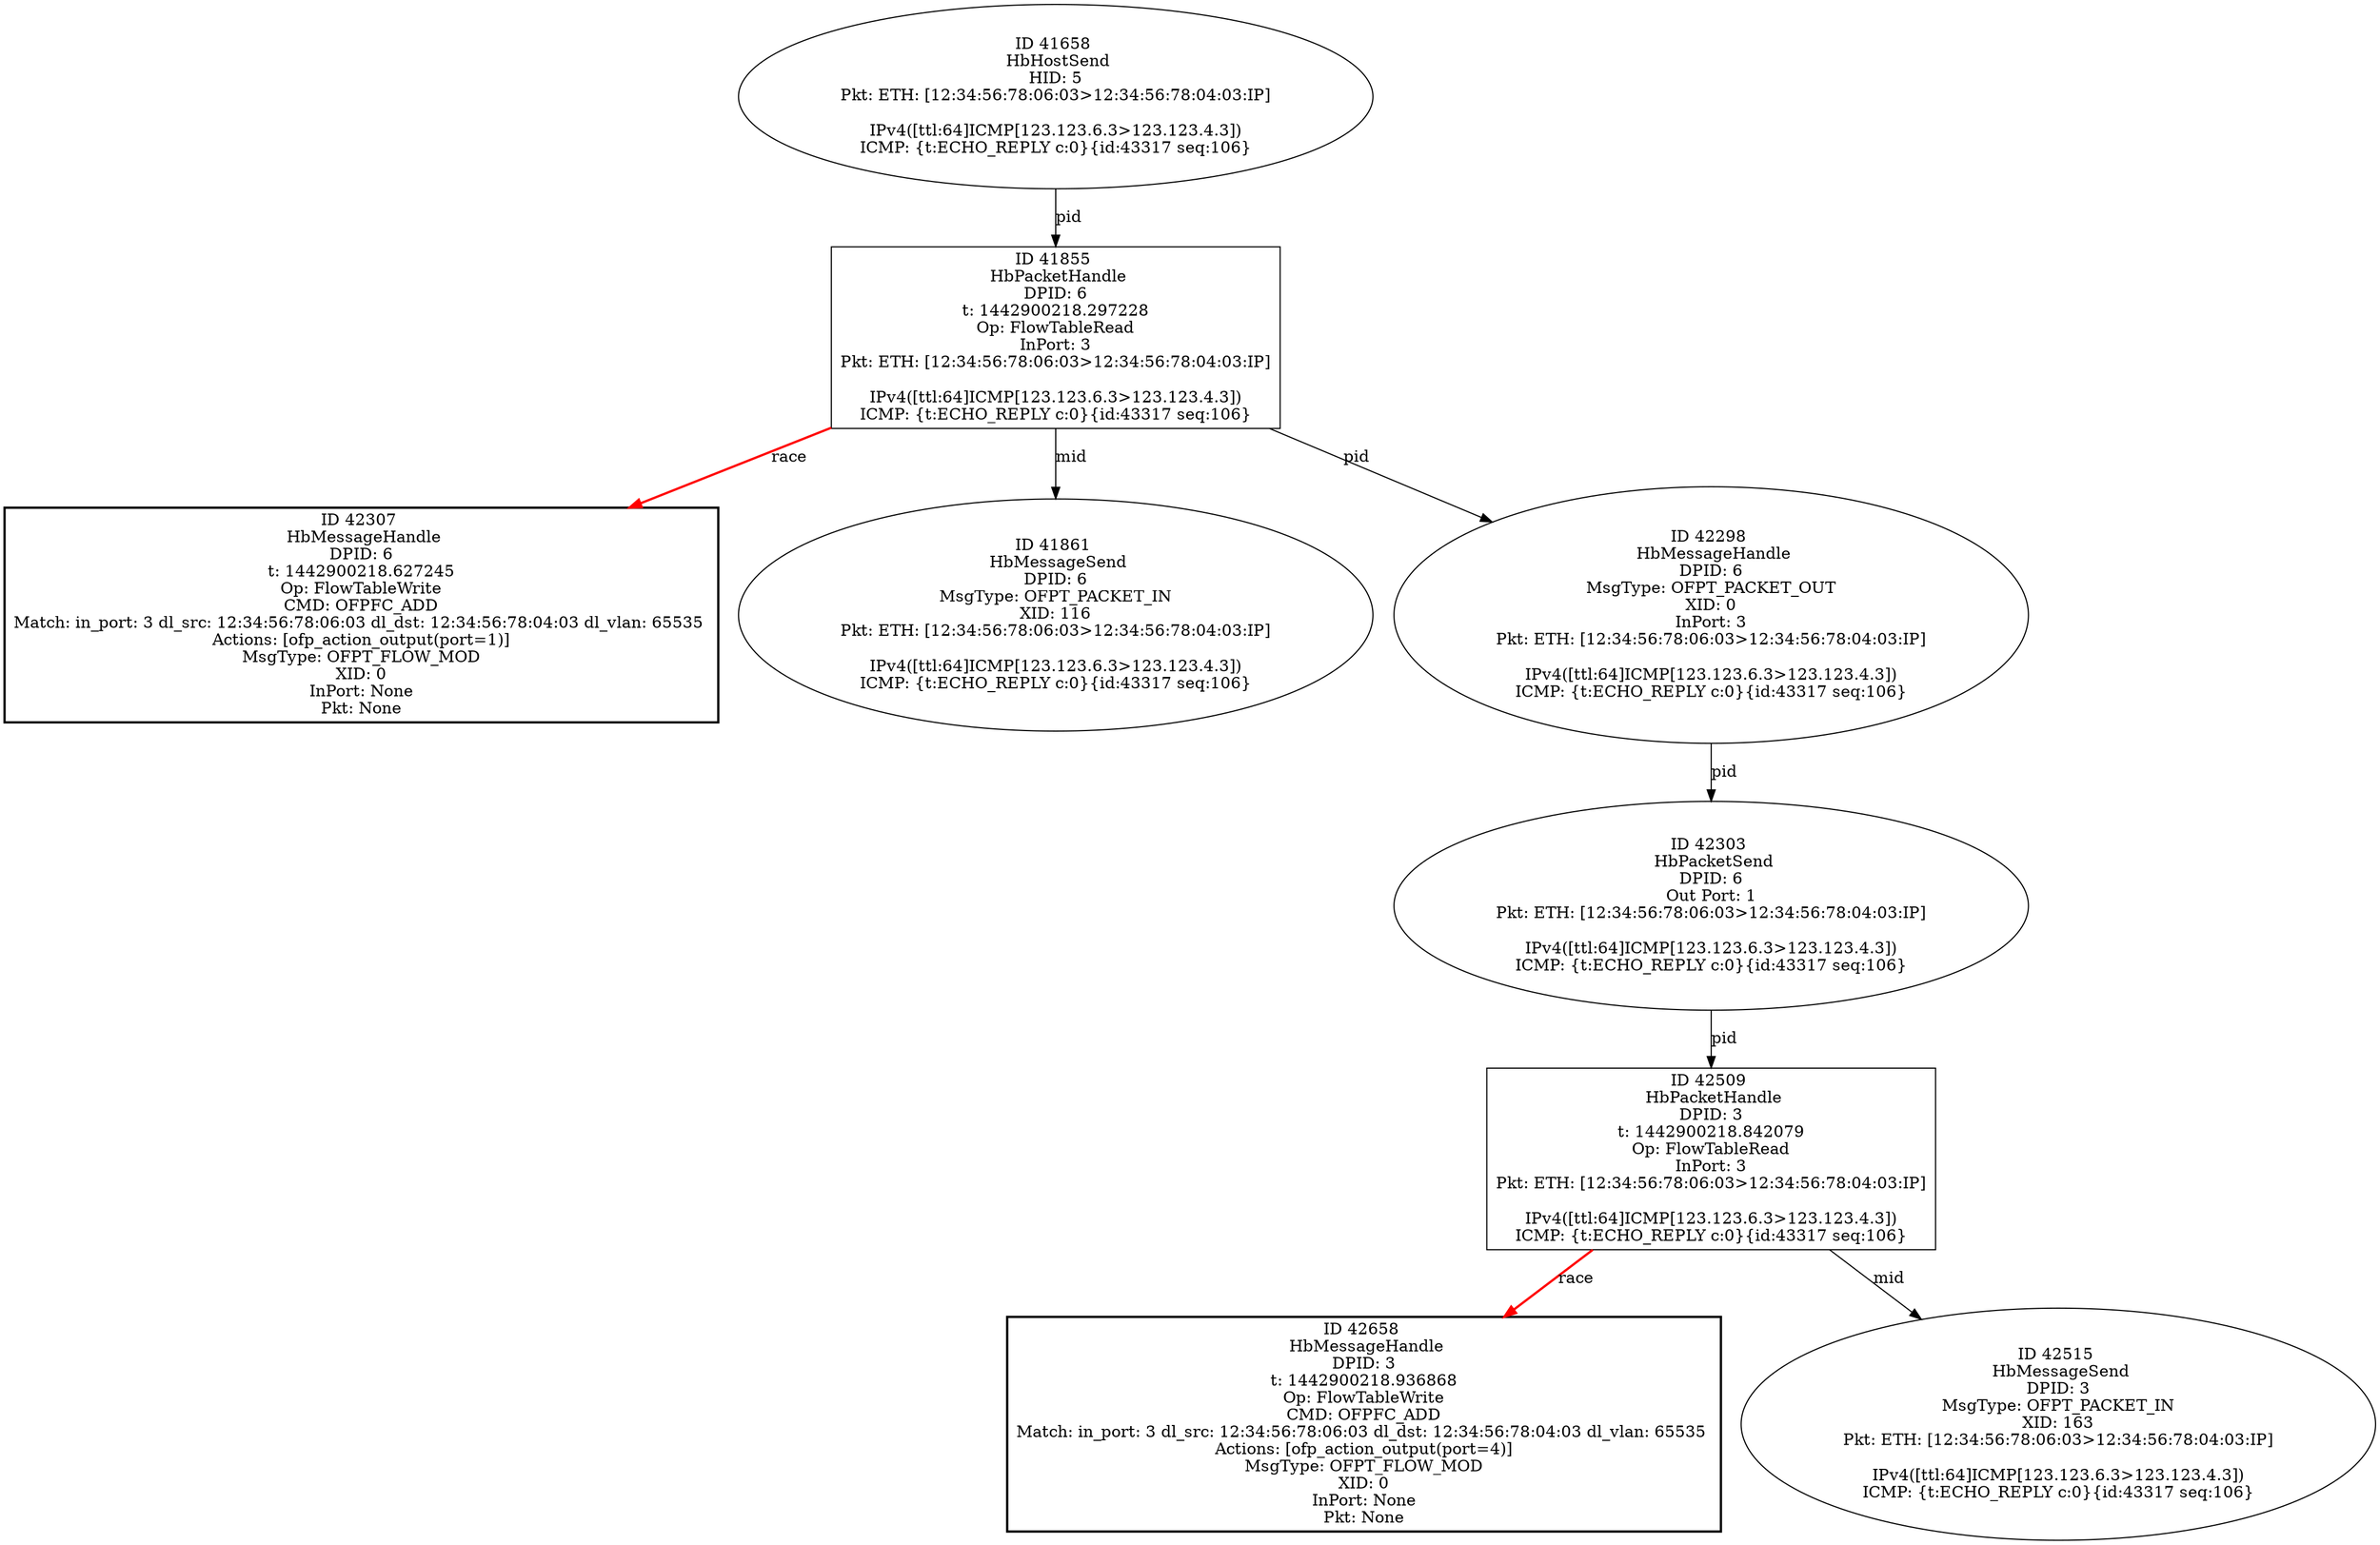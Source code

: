 strict digraph G {
42658 [shape=box, style=bold, event=<hb_events.HbMessageHandle object at 0x110de7bd0>, label="ID 42658 
 HbMessageHandle
DPID: 3
t: 1442900218.936868
Op: FlowTableWrite
CMD: OFPFC_ADD
Match: in_port: 3 dl_src: 12:34:56:78:06:03 dl_dst: 12:34:56:78:04:03 dl_vlan: 65535 
Actions: [ofp_action_output(port=4)]
MsgType: OFPT_FLOW_MOD
XID: 0
InPort: None
Pkt: None"];
42307 [shape=box, style=bold, event=<hb_events.HbMessageHandle object at 0x110cb8590>, label="ID 42307 
 HbMessageHandle
DPID: 6
t: 1442900218.627245
Op: FlowTableWrite
CMD: OFPFC_ADD
Match: in_port: 3 dl_src: 12:34:56:78:06:03 dl_dst: 12:34:56:78:04:03 dl_vlan: 65535 
Actions: [ofp_action_output(port=1)]
MsgType: OFPT_FLOW_MOD
XID: 0
InPort: None
Pkt: None"];
41861 [shape=oval, event=<hb_events.HbMessageSend object at 0x110b56290>, label="ID 41861 
 HbMessageSend
DPID: 6
MsgType: OFPT_PACKET_IN
XID: 116
Pkt: ETH: [12:34:56:78:06:03>12:34:56:78:04:03:IP]

IPv4([ttl:64]ICMP[123.123.6.3>123.123.4.3])
ICMP: {t:ECHO_REPLY c:0}{id:43317 seq:106}"];
42509 [shape=box, event=<hb_events.HbPacketHandle object at 0x110d62210>, label="ID 42509 
 HbPacketHandle
DPID: 3
t: 1442900218.842079
Op: FlowTableRead
InPort: 3
Pkt: ETH: [12:34:56:78:06:03>12:34:56:78:04:03:IP]

IPv4([ttl:64]ICMP[123.123.6.3>123.123.4.3])
ICMP: {t:ECHO_REPLY c:0}{id:43317 seq:106}"];
42515 [shape=oval, event=<hb_events.HbMessageSend object at 0x110d629d0>, label="ID 42515 
 HbMessageSend
DPID: 3
MsgType: OFPT_PACKET_IN
XID: 163
Pkt: ETH: [12:34:56:78:06:03>12:34:56:78:04:03:IP]

IPv4([ttl:64]ICMP[123.123.6.3>123.123.4.3])
ICMP: {t:ECHO_REPLY c:0}{id:43317 seq:106}"];
42298 [shape=oval, event=<hb_events.HbMessageHandle object at 0x110cb2c90>, label="ID 42298 
 HbMessageHandle
DPID: 6
MsgType: OFPT_PACKET_OUT
XID: 0
InPort: 3
Pkt: ETH: [12:34:56:78:06:03>12:34:56:78:04:03:IP]

IPv4([ttl:64]ICMP[123.123.6.3>123.123.4.3])
ICMP: {t:ECHO_REPLY c:0}{id:43317 seq:106}"];
41855 [shape=box, event=<hb_events.HbPacketHandle object at 0x110b43d50>, label="ID 41855 
 HbPacketHandle
DPID: 6
t: 1442900218.297228
Op: FlowTableRead
InPort: 3
Pkt: ETH: [12:34:56:78:06:03>12:34:56:78:04:03:IP]

IPv4([ttl:64]ICMP[123.123.6.3>123.123.4.3])
ICMP: {t:ECHO_REPLY c:0}{id:43317 seq:106}"];
41658 [shape=oval, event=<hb_events.HbHostSend object at 0x110addd90>, label="ID 41658 
 HbHostSend
HID: 5
Pkt: ETH: [12:34:56:78:06:03>12:34:56:78:04:03:IP]

IPv4([ttl:64]ICMP[123.123.6.3>123.123.4.3])
ICMP: {t:ECHO_REPLY c:0}{id:43317 seq:106}"];
42303 [shape=oval, event=<hb_events.HbPacketSend object at 0x110cb81d0>, label="ID 42303 
 HbPacketSend
DPID: 6
Out Port: 1
Pkt: ETH: [12:34:56:78:06:03>12:34:56:78:04:03:IP]

IPv4([ttl:64]ICMP[123.123.6.3>123.123.4.3])
ICMP: {t:ECHO_REPLY c:0}{id:43317 seq:106}"];
42509 -> 42658  [harmful=True, color=red, style=bold, rel=race, label=race];
42509 -> 42515  [rel=mid, label=mid];
42298 -> 42303  [rel=pid, label=pid];
42303 -> 42509  [rel=pid, label=pid];
41658 -> 41855  [rel=pid, label=pid];
41855 -> 42298  [rel=pid, label=pid];
41855 -> 42307  [harmful=True, color=red, style=bold, rel=race, label=race];
41855 -> 41861  [rel=mid, label=mid];
}
